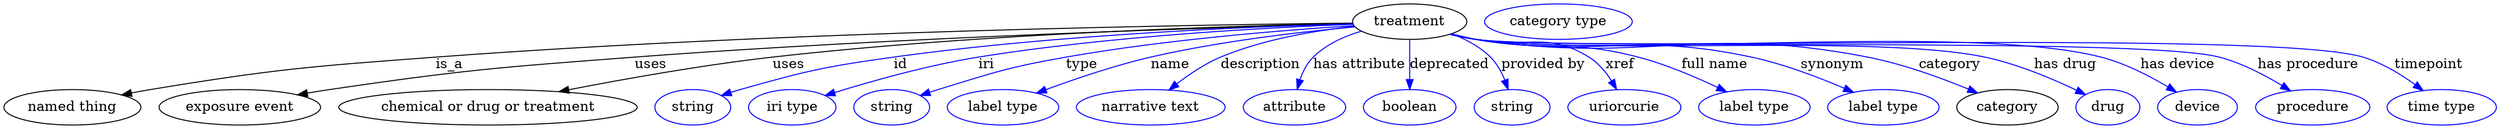 digraph {
	graph [bb="0,0,2525.8,123"];
	node [label="\N"];
	treatment	[height=0.5,
		label=treatment,
		pos="1424.5,105",
		width=1.6068];
	"named thing"	[height=0.5,
		pos="69.544,18",
		width=1.9318];
	treatment -> "named thing"	[label=is_a,
		lp="450.54,61.5",
		pos="e,119.33,30.635 1366.8,103.53 1214.5,101.96 789.34,95.351 436.54,69 307.62,59.371 275.09,57.125 147.54,36 141.68,35.028 135.58,33.904 \
129.5,32.706"];
	"exposure event"	[height=0.5,
		pos="238.54,18",
		width=2.2748];
	treatment -> "exposure event"	[label=uses,
		lp="655.04,61.5",
		pos="e,297.17,30.651 1366.8,102.65 1236.6,99.347 910.61,89.566 638.54,69 500.82,58.59 466.2,56.03 329.54,36 322.25,34.93 314.64,33.698 \
307.07,32.395"];
	"chemical or drug or treatment"	[height=0.5,
		pos="489.54,18",
		width=4.2066];
	treatment -> "chemical or drug or treatment"	[label=uses,
		lp="795.04,61.5",
		pos="e,561.66,33.895 1366.9,103.14 1253.7,100.95 994.78,93.478 778.54,69 708.38,61.057 629.43,47.048 571.8,35.875"];
	id	[color=blue,
		height=0.5,
		label=string,
		pos="697.54,18",
		width=1.0652];
	treatment -> id	[color=blue,
		label=id,
		lp="908.54,61.5",
		pos="e,726.54,29.96 1367,102.81 1270.4,100.22 1069.7,92.287 901.54,69 831.35,59.276 813.76,55.205 745.54,36 742.44,35.126 739.24,34.155 \
736.04,33.133",
		style=solid];
	iri	[color=blue,
		height=0.5,
		label="iri type",
		pos="798.54,18",
		width=1.2277];
	treatment -> iri	[color=blue,
		label=iri,
		lp="995.54,61.5",
		pos="e,831.91,29.976 1367.3,102.33 1283.4,99.226 1122.6,90.774 987.54,69 936.64,60.793 879.59,44.718 841.62,33.003",
		style=solid];
	type	[color=blue,
		height=0.5,
		label=string,
		pos="899.54,18",
		width=1.0652];
	treatment -> type	[color=blue,
		label=type,
		lp="1092.5,61.5",
		pos="e,928.48,29.97 1368.1,100.91 1299,96.526 1178.5,86.966 1076.5,69 1017.8,58.656 1003.5,53.492 946.54,36 943.78,35.153 940.95,34.238 \
938.1,33.289",
		style=solid];
	name	[color=blue,
		height=0.5,
		label="label type",
		pos="1012.5,18",
		width=1.5707];
	treatment -> name	[color=blue,
		label=name,
		lp="1182.5,61.5",
		pos="e,1046.6,32.396 1369,99.652 1315.6,94.75 1232.9,85.26 1162.5,69 1126,60.553 1085.8,46.89 1056.2,35.979",
		style=solid];
	description	[color=blue,
		height=0.5,
		label="narrative text",
		pos="1162.5,18",
		width=2.0943];
	treatment -> description	[color=blue,
		label=description,
		lp="1273,61.5",
		pos="e,1180.8,35.476 1368.5,100.3 1329.2,96.157 1276.1,87.419 1232.5,69 1216.9,62.38 1201.3,51.771 1188.9,42.026",
		style=solid];
	"has attribute"	[color=blue,
		height=0.5,
		label=attribute,
		pos="1307.5,18",
		width=1.4443];
	treatment -> "has attribute"	[color=blue,
		label="has attribute",
		lp="1373.5,61.5",
		pos="e,1310.3,36.309 1375.6,95.396 1358.3,90.235 1339.8,82.025 1326.5,69 1320.2,62.808 1316,54.3 1313.1,46.058",
		style=solid];
	deprecated	[color=blue,
		height=0.5,
		label=boolean,
		pos="1424.5,18",
		width=1.2999];
	treatment -> deprecated	[color=blue,
		label=deprecated,
		lp="1465,61.5",
		pos="e,1424.5,36.175 1424.5,86.799 1424.5,75.163 1424.5,59.548 1424.5,46.237",
		style=solid];
	"provided by"	[color=blue,
		height=0.5,
		label=string,
		pos="1527.5,18",
		width=1.0652];
	treatment -> "provided by"	[color=blue,
		label="provided by",
		lp="1560,61.5",
		pos="e,1523.8,36.148 1467.5,92.753 1481.3,87.407 1495.8,79.757 1506.5,69 1512.9,62.639 1517.4,54.089 1520.6,45.859",
		style=solid];
	xref	[color=blue,
		height=0.5,
		label=uriorcurie,
		pos="1641.5,18",
		width=1.5887];
	treatment -> xref	[color=blue,
		label=xref,
		lp="1637,61.5",
		pos="e,1634,36.144 1466.9,92.608 1475.1,90.603 1483.5,88.636 1491.5,87 1542.2,76.627 1562.6,96.378 1606.5,69 1615.8,63.196 1623.4,53.913 \
1629,44.912",
		style=solid];
	"full name"	[color=blue,
		height=0.5,
		label="label type",
		pos="1773.5,18",
		width=1.5707];
	treatment -> "full name"	[color=blue,
		label="full name",
		lp="1733,61.5",
		pos="e,1745.3,33.752 1466.2,92.485 1474.5,90.443 1483.3,88.495 1491.5,87 1563.7,73.952 1584.6,87.5 1655.5,69 1683.4,61.731 1713.3,49.021 \
1736,38.235",
		style=solid];
	synonym	[color=blue,
		height=0.5,
		label="label type",
		pos="1904.5,18",
		width=1.5707];
	treatment -> synonym	[color=blue,
		label=synonym,
		lp="1852.5,61.5",
		pos="e,1874.2,33.258 1465.8,92.278 1474.2,90.226 1483.1,88.328 1491.5,87 1614.3,67.638 1649,94.998 1770.5,69 1803.3,61.99 1838.8,48.48 \
1865,37.268",
		style=solid];
	category	[height=0.5,
		pos="2030.5,18",
		width=1.4263];
	treatment -> category	[color=blue,
		label=category,
		lp="1972,61.5",
		pos="e,2000.2,32.599 1465.4,92.238 1474,90.163 1483,88.265 1491.5,87 1666.3,61.147 1715.2,102.69 1888.5,69 1924.1,62.087 1962.8,47.995 \
1990.8,36.529",
		style=solid];
	"has drug"	[color=blue,
		height=0.5,
		label=drug,
		pos="2132.5,18",
		width=0.9027];
	treatment -> "has drug"	[color=blue,
		label="has drug",
		lp="2089.5,61.5",
		pos="e,2109.8,30.907 1465.4,92.169 1473.9,90.099 1483,88.22 1491.5,87 1605.1,70.799 1895.2,92.542 2007.5,69 2040.5,62.099 2075.9,47.158 \
2100.6,35.396",
		style=solid];
	"has device"	[color=blue,
		height=0.5,
		label=device,
		pos="2223.5,18",
		width=1.1193];
	treatment -> "has device"	[color=blue,
		label="has device",
		lp="2203.5,61.5",
		pos="e,2202.1,33.494 1465.4,92.126 1473.9,90.059 1483,88.192 1491.5,87 1631.1,67.55 1989,103.88 2125.5,69 2149.7,62.825 2174.7,49.934 \
2193.4,38.788",
		style=solid];
	"has procedure"	[color=blue,
		height=0.5,
		label=procedure,
		pos="2339.5,18",
		width=1.6068];
	treatment -> "has procedure"	[color=blue,
		label="has procedure",
		lp="2335,61.5",
		pos="e,2317.2,34.727 1465.4,92.096 1473.9,90.031 1483,88.173 1491.5,87 1574.6,75.623 2164.5,90.249 2245.5,69 2267.9,63.133 2290.9,51.048 \
2308.5,40.23",
		style=solid];
	timepoint	[color=blue,
		height=0.5,
		label="time type",
		pos="2470.5,18",
		width=1.5346];
	treatment -> timepoint	[color=blue,
		label=timepoint,
		lp="2457.5,61.5",
		pos="e,2451.6,34.983 1465.4,92.07 1473.9,90.007 1483,88.157 1491.5,87 1590.6,73.627 2294.8,97.503 2390.5,69 2409.7,63.297 2428.8,51.668 \
2443.5,41.059",
		style=solid];
	"named thing_category"	[color=blue,
		height=0.5,
		label="category type",
		pos="1575.5,105",
		width=2.0762];
}
